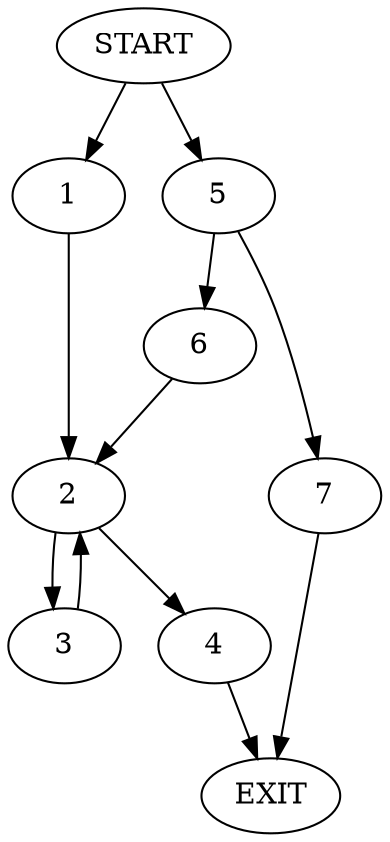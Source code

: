 digraph {
0 [label="START"]
8 [label="EXIT"]
0 -> 1
1 -> 2
2 -> 3
2 -> 4
3 -> 2
4 -> 8
0 -> 5
5 -> 6
5 -> 7
6 -> 2
7 -> 8
}
